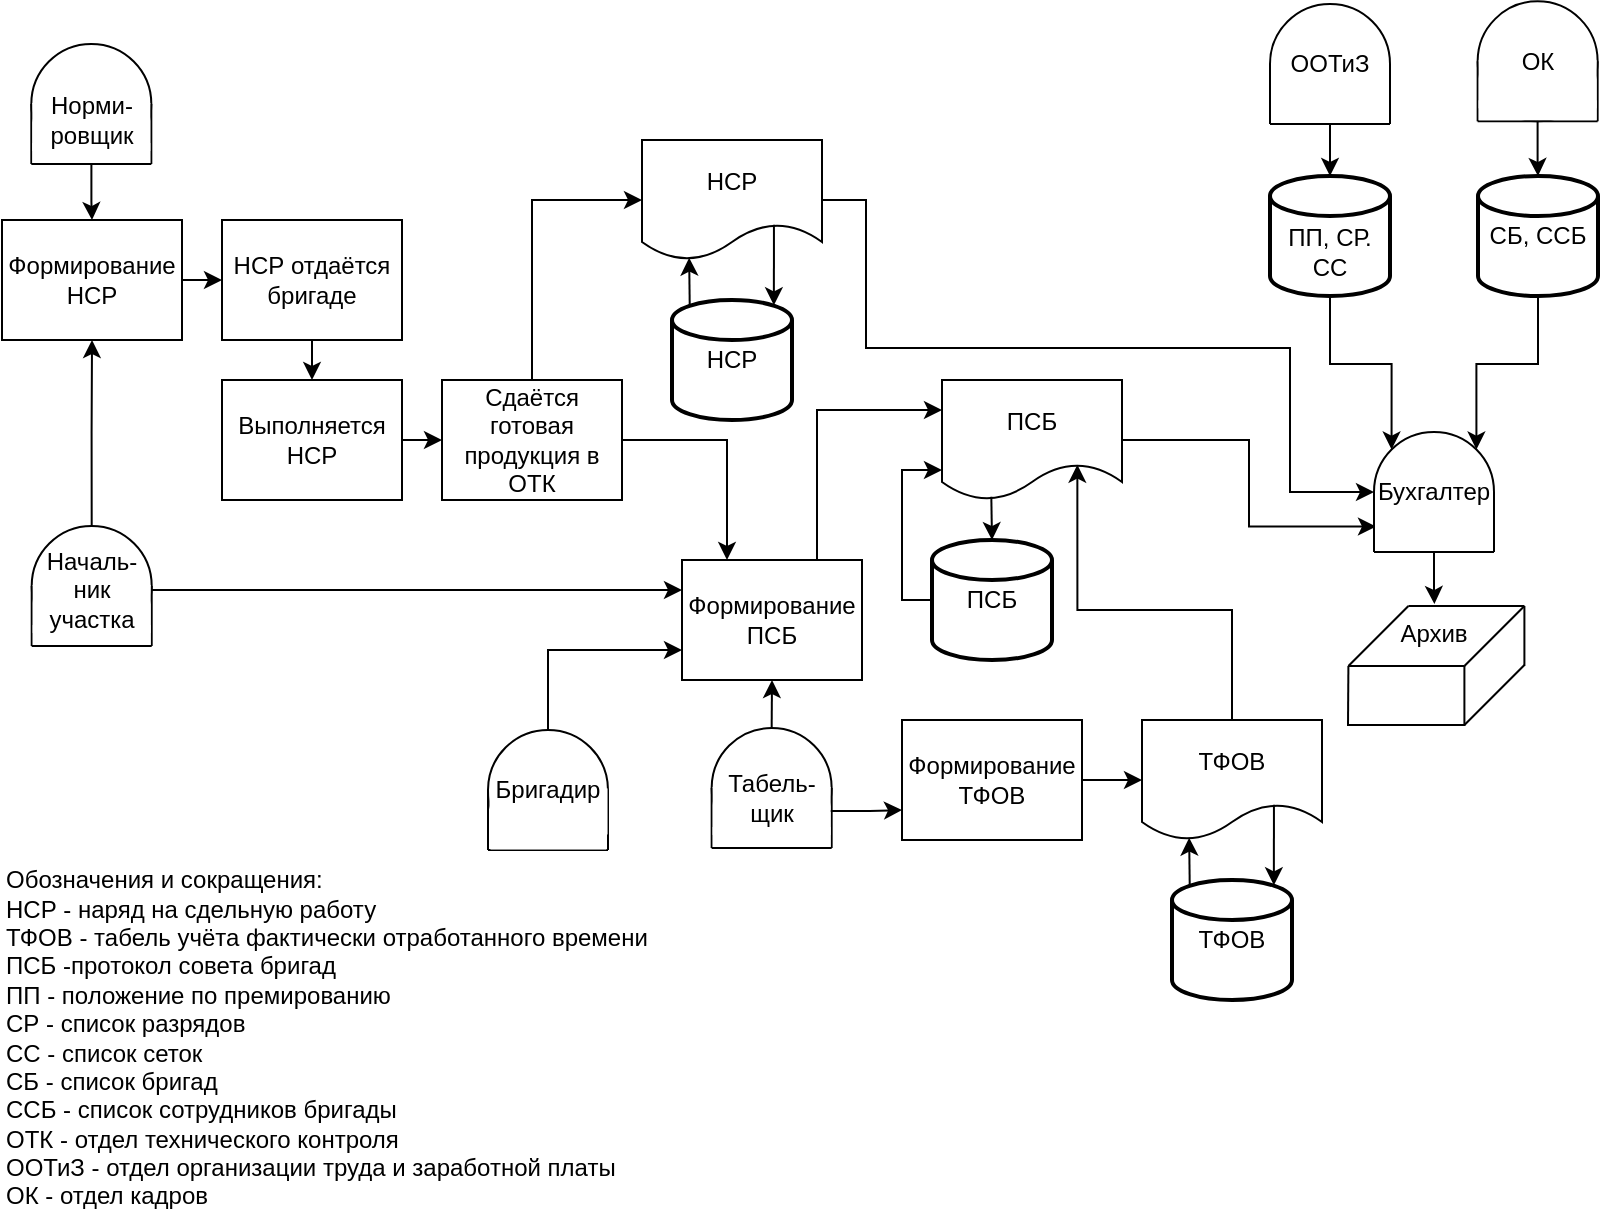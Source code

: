 <mxfile version="21.2.3" type="device">
  <diagram name="Страница 1" id="2Slg_lpX6CJKV-kl0Uo4">
    <mxGraphModel dx="1835" dy="1075" grid="1" gridSize="1" guides="1" tooltips="1" connect="1" arrows="1" fold="1" page="1" pageScale="1" pageWidth="1169" pageHeight="827" math="0" shadow="0">
      <root>
        <mxCell id="0" />
        <mxCell id="1" parent="0" />
        <mxCell id="_I8wDd44_yTRIM0HkIKc-9" style="edgeStyle=orthogonalEdgeStyle;rounded=0;orthogonalLoop=1;jettySize=auto;html=1;exitX=1;exitY=0.5;exitDx=0;exitDy=0;entryX=0;entryY=0.5;entryDx=0;entryDy=0;" parent="1" source="_I8wDd44_yTRIM0HkIKc-1" target="_I8wDd44_yTRIM0HkIKc-2" edge="1">
          <mxGeometry relative="1" as="geometry" />
        </mxCell>
        <mxCell id="_I8wDd44_yTRIM0HkIKc-1" value="Формирование&lt;br&gt;НСР" style="rounded=0;whiteSpace=wrap;html=1;" parent="1" vertex="1">
          <mxGeometry x="68" y="152" width="90" height="60" as="geometry" />
        </mxCell>
        <mxCell id="_I8wDd44_yTRIM0HkIKc-11" style="edgeStyle=orthogonalEdgeStyle;rounded=0;orthogonalLoop=1;jettySize=auto;html=1;exitX=0.5;exitY=1;exitDx=0;exitDy=0;entryX=0.5;entryY=0;entryDx=0;entryDy=0;" parent="1" source="_I8wDd44_yTRIM0HkIKc-2" target="_I8wDd44_yTRIM0HkIKc-3" edge="1">
          <mxGeometry relative="1" as="geometry" />
        </mxCell>
        <mxCell id="_I8wDd44_yTRIM0HkIKc-2" value="НСР отдаётся бригаде" style="rounded=0;whiteSpace=wrap;html=1;" parent="1" vertex="1">
          <mxGeometry x="178" y="152" width="90" height="60" as="geometry" />
        </mxCell>
        <mxCell id="_I8wDd44_yTRIM0HkIKc-12" style="edgeStyle=orthogonalEdgeStyle;rounded=0;orthogonalLoop=1;jettySize=auto;html=1;exitX=1;exitY=0.5;exitDx=0;exitDy=0;entryX=0;entryY=0.5;entryDx=0;entryDy=0;" parent="1" source="_I8wDd44_yTRIM0HkIKc-3" target="_I8wDd44_yTRIM0HkIKc-4" edge="1">
          <mxGeometry relative="1" as="geometry" />
        </mxCell>
        <mxCell id="_I8wDd44_yTRIM0HkIKc-3" value="Выполняется НСР" style="rounded=0;whiteSpace=wrap;html=1;" parent="1" vertex="1">
          <mxGeometry x="178" y="232" width="90" height="60" as="geometry" />
        </mxCell>
        <mxCell id="_I8wDd44_yTRIM0HkIKc-13" style="edgeStyle=orthogonalEdgeStyle;rounded=0;orthogonalLoop=1;jettySize=auto;html=1;exitX=0.5;exitY=0;exitDx=0;exitDy=0;entryX=0;entryY=0.5;entryDx=0;entryDy=0;" parent="1" source="_I8wDd44_yTRIM0HkIKc-4" target="_I8wDd44_yTRIM0HkIKc-8" edge="1">
          <mxGeometry relative="1" as="geometry" />
        </mxCell>
        <mxCell id="_I8wDd44_yTRIM0HkIKc-18" style="edgeStyle=orthogonalEdgeStyle;rounded=0;orthogonalLoop=1;jettySize=auto;html=1;exitX=1;exitY=0.5;exitDx=0;exitDy=0;entryX=0.25;entryY=0;entryDx=0;entryDy=0;" parent="1" source="_I8wDd44_yTRIM0HkIKc-4" target="_I8wDd44_yTRIM0HkIKc-5" edge="1">
          <mxGeometry relative="1" as="geometry" />
        </mxCell>
        <mxCell id="_I8wDd44_yTRIM0HkIKc-4" value="Сдаётся готовая продукция в ОТК" style="rounded=0;whiteSpace=wrap;html=1;" parent="1" vertex="1">
          <mxGeometry x="288" y="232" width="90" height="60" as="geometry" />
        </mxCell>
        <mxCell id="86WHVvTDgsxKSyDxdIfI-6" style="edgeStyle=orthogonalEdgeStyle;rounded=0;orthogonalLoop=1;jettySize=auto;html=1;exitX=0.75;exitY=0;exitDx=0;exitDy=0;entryX=0;entryY=0.25;entryDx=0;entryDy=0;" parent="1" source="_I8wDd44_yTRIM0HkIKc-5" target="86WHVvTDgsxKSyDxdIfI-1" edge="1">
          <mxGeometry relative="1" as="geometry" />
        </mxCell>
        <mxCell id="_I8wDd44_yTRIM0HkIKc-5" value="Формирование&lt;br&gt;ПСБ" style="rounded=0;whiteSpace=wrap;html=1;" parent="1" vertex="1">
          <mxGeometry x="408" y="322" width="90" height="60" as="geometry" />
        </mxCell>
        <mxCell id="B1y4J_yVS2IOGCacW5C4-52" style="edgeStyle=orthogonalEdgeStyle;rounded=0;orthogonalLoop=1;jettySize=auto;html=1;entryX=0;entryY=0.5;entryDx=0;entryDy=0;" edge="1" parent="1" source="_I8wDd44_yTRIM0HkIKc-8" target="B1y4J_yVS2IOGCacW5C4-49">
          <mxGeometry relative="1" as="geometry">
            <Array as="points">
              <mxPoint x="500" y="142" />
              <mxPoint x="500" y="216" />
              <mxPoint x="712" y="216" />
              <mxPoint x="712" y="288" />
            </Array>
          </mxGeometry>
        </mxCell>
        <mxCell id="_I8wDd44_yTRIM0HkIKc-8" value="НСР" style="shape=document;whiteSpace=wrap;html=1;boundedLbl=1;" parent="1" vertex="1">
          <mxGeometry x="388" y="112" width="90" height="60" as="geometry" />
        </mxCell>
        <mxCell id="_I8wDd44_yTRIM0HkIKc-15" style="edgeStyle=orthogonalEdgeStyle;rounded=0;orthogonalLoop=1;jettySize=auto;html=1;exitX=0.148;exitY=0.066;exitDx=0;exitDy=0;exitPerimeter=0;entryX=0.262;entryY=0.981;entryDx=0;entryDy=0;entryPerimeter=0;" parent="1" source="_I8wDd44_yTRIM0HkIKc-19" target="_I8wDd44_yTRIM0HkIKc-8" edge="1">
          <mxGeometry relative="1" as="geometry">
            <mxPoint x="411.7" y="186.35" as="sourcePoint" />
          </mxGeometry>
        </mxCell>
        <mxCell id="_I8wDd44_yTRIM0HkIKc-16" value="" style="endArrow=classic;html=1;rounded=0;exitX=0.733;exitY=0.706;exitDx=0;exitDy=0;exitPerimeter=0;entryX=0.849;entryY=0.044;entryDx=0;entryDy=0;entryPerimeter=0;" parent="1" source="_I8wDd44_yTRIM0HkIKc-8" target="_I8wDd44_yTRIM0HkIKc-19" edge="1">
          <mxGeometry width="50" height="50" relative="1" as="geometry">
            <mxPoint x="348" y="242" as="sourcePoint" />
            <mxPoint x="454.3" y="186.35" as="targetPoint" />
          </mxGeometry>
        </mxCell>
        <mxCell id="_I8wDd44_yTRIM0HkIKc-19" value="НСР" style="strokeWidth=2;html=1;shape=mxgraph.flowchart.database;whiteSpace=wrap;" parent="1" vertex="1">
          <mxGeometry x="403" y="192" width="60" height="60" as="geometry" />
        </mxCell>
        <mxCell id="B1y4J_yVS2IOGCacW5C4-51" style="edgeStyle=orthogonalEdgeStyle;rounded=0;orthogonalLoop=1;jettySize=auto;html=1;exitX=1;exitY=0.5;exitDx=0;exitDy=0;entryX=0;entryY=0.75;entryDx=0;entryDy=0;" edge="1" parent="1" source="86WHVvTDgsxKSyDxdIfI-1" target="B1y4J_yVS2IOGCacW5C4-47">
          <mxGeometry relative="1" as="geometry" />
        </mxCell>
        <mxCell id="86WHVvTDgsxKSyDxdIfI-1" value="ПСБ" style="shape=document;whiteSpace=wrap;html=1;boundedLbl=1;" parent="1" vertex="1">
          <mxGeometry x="538" y="232" width="90" height="60" as="geometry" />
        </mxCell>
        <mxCell id="86WHVvTDgsxKSyDxdIfI-5" style="edgeStyle=orthogonalEdgeStyle;rounded=0;orthogonalLoop=1;jettySize=auto;html=1;entryX=0;entryY=0.75;entryDx=0;entryDy=0;" parent="1" source="86WHVvTDgsxKSyDxdIfI-3" target="86WHVvTDgsxKSyDxdIfI-1" edge="1">
          <mxGeometry relative="1" as="geometry">
            <Array as="points">
              <mxPoint x="518" y="342" />
              <mxPoint x="518" y="277" />
            </Array>
          </mxGeometry>
        </mxCell>
        <mxCell id="86WHVvTDgsxKSyDxdIfI-3" value="ПСБ" style="strokeWidth=2;html=1;shape=mxgraph.flowchart.database;whiteSpace=wrap;" parent="1" vertex="1">
          <mxGeometry x="533" y="312" width="60" height="60" as="geometry" />
        </mxCell>
        <mxCell id="86WHVvTDgsxKSyDxdIfI-8" value="" style="endArrow=classic;html=1;rounded=0;entryX=0.5;entryY=0;entryDx=0;entryDy=0;entryPerimeter=0;exitX=0.274;exitY=0.973;exitDx=0;exitDy=0;exitPerimeter=0;" parent="1" source="86WHVvTDgsxKSyDxdIfI-1" target="86WHVvTDgsxKSyDxdIfI-3" edge="1">
          <mxGeometry width="50" height="50" relative="1" as="geometry">
            <mxPoint x="568" y="352" as="sourcePoint" />
            <mxPoint x="618" y="302" as="targetPoint" />
          </mxGeometry>
        </mxCell>
        <mxCell id="86WHVvTDgsxKSyDxdIfI-15" style="edgeStyle=orthogonalEdgeStyle;rounded=0;orthogonalLoop=1;jettySize=auto;html=1;exitX=1;exitY=0.5;exitDx=0;exitDy=0;entryX=0;entryY=0.5;entryDx=0;entryDy=0;" parent="1" source="86WHVvTDgsxKSyDxdIfI-9" target="86WHVvTDgsxKSyDxdIfI-10" edge="1">
          <mxGeometry relative="1" as="geometry" />
        </mxCell>
        <mxCell id="86WHVvTDgsxKSyDxdIfI-9" value="Формирование&lt;br&gt;ТФОВ" style="rounded=0;whiteSpace=wrap;html=1;" parent="1" vertex="1">
          <mxGeometry x="518" y="402" width="90" height="60" as="geometry" />
        </mxCell>
        <mxCell id="86WHVvTDgsxKSyDxdIfI-14" style="edgeStyle=orthogonalEdgeStyle;rounded=0;orthogonalLoop=1;jettySize=auto;html=1;exitX=0.5;exitY=0;exitDx=0;exitDy=0;entryX=0.752;entryY=0.706;entryDx=0;entryDy=0;entryPerimeter=0;" parent="1" source="86WHVvTDgsxKSyDxdIfI-10" target="86WHVvTDgsxKSyDxdIfI-1" edge="1">
          <mxGeometry relative="1" as="geometry">
            <mxPoint x="608" y="302" as="targetPoint" />
          </mxGeometry>
        </mxCell>
        <mxCell id="86WHVvTDgsxKSyDxdIfI-10" value="ТФОВ" style="shape=document;whiteSpace=wrap;html=1;boundedLbl=1;" parent="1" vertex="1">
          <mxGeometry x="638" y="402" width="90" height="60" as="geometry" />
        </mxCell>
        <mxCell id="86WHVvTDgsxKSyDxdIfI-11" style="edgeStyle=orthogonalEdgeStyle;rounded=0;orthogonalLoop=1;jettySize=auto;html=1;exitX=0.148;exitY=0.066;exitDx=0;exitDy=0;exitPerimeter=0;entryX=0.262;entryY=0.981;entryDx=0;entryDy=0;entryPerimeter=0;" parent="1" source="86WHVvTDgsxKSyDxdIfI-13" target="86WHVvTDgsxKSyDxdIfI-10" edge="1">
          <mxGeometry relative="1" as="geometry">
            <mxPoint x="661.7" y="476.35" as="sourcePoint" />
          </mxGeometry>
        </mxCell>
        <mxCell id="86WHVvTDgsxKSyDxdIfI-12" value="" style="endArrow=classic;html=1;rounded=0;exitX=0.733;exitY=0.706;exitDx=0;exitDy=0;exitPerimeter=0;entryX=0.849;entryY=0.044;entryDx=0;entryDy=0;entryPerimeter=0;" parent="1" source="86WHVvTDgsxKSyDxdIfI-10" target="86WHVvTDgsxKSyDxdIfI-13" edge="1">
          <mxGeometry width="50" height="50" relative="1" as="geometry">
            <mxPoint x="598" y="532" as="sourcePoint" />
            <mxPoint x="704.3" y="476.35" as="targetPoint" />
          </mxGeometry>
        </mxCell>
        <mxCell id="86WHVvTDgsxKSyDxdIfI-13" value="ТФОВ" style="strokeWidth=2;html=1;shape=mxgraph.flowchart.database;whiteSpace=wrap;" parent="1" vertex="1">
          <mxGeometry x="653" y="482" width="60" height="60" as="geometry" />
        </mxCell>
        <mxCell id="B1y4J_yVS2IOGCacW5C4-1" value="" style="endArrow=none;html=1;rounded=0;" edge="1" parent="1">
          <mxGeometry width="50" height="50" relative="1" as="geometry">
            <mxPoint x="741.0" y="405" as="sourcePoint" />
            <mxPoint x="741.2" y="375" as="targetPoint" />
          </mxGeometry>
        </mxCell>
        <mxCell id="B1y4J_yVS2IOGCacW5C4-2" value="" style="endArrow=none;html=1;rounded=0;" edge="1" parent="1">
          <mxGeometry width="50" height="50" relative="1" as="geometry">
            <mxPoint x="799.2" y="405" as="sourcePoint" />
            <mxPoint x="799.2" y="375" as="targetPoint" />
          </mxGeometry>
        </mxCell>
        <mxCell id="B1y4J_yVS2IOGCacW5C4-5" value="" style="endArrow=none;html=1;rounded=0;" edge="1" parent="1">
          <mxGeometry width="50" height="50" relative="1" as="geometry">
            <mxPoint x="771.2" y="345" as="sourcePoint" />
            <mxPoint x="741.2" y="375" as="targetPoint" />
          </mxGeometry>
        </mxCell>
        <mxCell id="B1y4J_yVS2IOGCacW5C4-6" value="" style="endArrow=none;html=1;rounded=0;" edge="1" parent="1">
          <mxGeometry width="50" height="50" relative="1" as="geometry">
            <mxPoint x="829.2" y="345" as="sourcePoint" />
            <mxPoint x="799.2" y="375" as="targetPoint" />
          </mxGeometry>
        </mxCell>
        <mxCell id="B1y4J_yVS2IOGCacW5C4-7" value="" style="endArrow=none;html=1;rounded=0;" edge="1" parent="1">
          <mxGeometry width="50" height="50" relative="1" as="geometry">
            <mxPoint x="829.2" y="375" as="sourcePoint" />
            <mxPoint x="829.2" y="345" as="targetPoint" />
          </mxGeometry>
        </mxCell>
        <mxCell id="B1y4J_yVS2IOGCacW5C4-8" value="" style="endArrow=none;html=1;rounded=0;" edge="1" parent="1">
          <mxGeometry width="50" height="50" relative="1" as="geometry">
            <mxPoint x="829.2" y="374.5" as="sourcePoint" />
            <mxPoint x="799.2" y="404.5" as="targetPoint" />
          </mxGeometry>
        </mxCell>
        <mxCell id="B1y4J_yVS2IOGCacW5C4-9" value="" style="endArrow=none;html=1;rounded=0;" edge="1" parent="1">
          <mxGeometry width="50" height="50" relative="1" as="geometry">
            <mxPoint x="741.2" y="404.5" as="sourcePoint" />
            <mxPoint x="799.2" y="404.5" as="targetPoint" />
          </mxGeometry>
        </mxCell>
        <mxCell id="B1y4J_yVS2IOGCacW5C4-10" value="" style="endArrow=none;html=1;rounded=0;" edge="1" parent="1">
          <mxGeometry width="50" height="50" relative="1" as="geometry">
            <mxPoint x="741.2" y="375" as="sourcePoint" />
            <mxPoint x="799.2" y="375" as="targetPoint" />
          </mxGeometry>
        </mxCell>
        <mxCell id="B1y4J_yVS2IOGCacW5C4-11" value="" style="endArrow=none;html=1;rounded=0;" edge="1" parent="1">
          <mxGeometry width="50" height="50" relative="1" as="geometry">
            <mxPoint x="771.2" y="345" as="sourcePoint" />
            <mxPoint x="829.2" y="345" as="targetPoint" />
          </mxGeometry>
        </mxCell>
        <mxCell id="B1y4J_yVS2IOGCacW5C4-13" value="Архив" style="text;html=1;strokeColor=none;fillColor=none;align=center;verticalAlign=middle;whiteSpace=wrap;rounded=0;" vertex="1" parent="1">
          <mxGeometry x="754.2" y="344" width="60" height="30" as="geometry" />
        </mxCell>
        <mxCell id="B1y4J_yVS2IOGCacW5C4-42" value="" style="ellipse;whiteSpace=wrap;html=1;" vertex="1" parent="1">
          <mxGeometry x="754" y="258.0" width="60" height="60" as="geometry" />
        </mxCell>
        <mxCell id="B1y4J_yVS2IOGCacW5C4-43" value="" style="endArrow=none;html=1;rounded=0;exitX=0;exitY=0;exitDx=0;exitDy=0;entryX=0;entryY=1;entryDx=0;entryDy=0;" edge="1" parent="1">
          <mxGeometry width="50" height="50" relative="1" as="geometry">
            <mxPoint x="754" y="288.0" as="sourcePoint" />
            <mxPoint x="754" y="318.0" as="targetPoint" />
          </mxGeometry>
        </mxCell>
        <mxCell id="B1y4J_yVS2IOGCacW5C4-44" value="" style="endArrow=none;html=1;rounded=0;exitX=0;exitY=1;exitDx=0;exitDy=0;entryX=1;entryY=1;entryDx=0;entryDy=0;" edge="1" parent="1">
          <mxGeometry width="50" height="50" relative="1" as="geometry">
            <mxPoint x="754" y="318.0" as="sourcePoint" />
            <mxPoint x="814" y="318.0" as="targetPoint" />
          </mxGeometry>
        </mxCell>
        <mxCell id="B1y4J_yVS2IOGCacW5C4-45" value="" style="endArrow=none;html=1;rounded=0;exitX=1;exitY=1;exitDx=0;exitDy=0;entryX=1;entryY=0.5;entryDx=0;entryDy=0;" edge="1" target="B1y4J_yVS2IOGCacW5C4-42" parent="1">
          <mxGeometry width="50" height="50" relative="1" as="geometry">
            <mxPoint x="814" y="318.0" as="sourcePoint" />
            <mxPoint x="833" y="290.0" as="targetPoint" />
          </mxGeometry>
        </mxCell>
        <mxCell id="B1y4J_yVS2IOGCacW5C4-50" style="edgeStyle=orthogonalEdgeStyle;rounded=0;orthogonalLoop=1;jettySize=auto;html=1;entryX=0.5;entryY=0;entryDx=0;entryDy=0;" edge="1" parent="1" source="B1y4J_yVS2IOGCacW5C4-46" target="B1y4J_yVS2IOGCacW5C4-13">
          <mxGeometry relative="1" as="geometry" />
        </mxCell>
        <mxCell id="B1y4J_yVS2IOGCacW5C4-46" value="" style="rounded=0;whiteSpace=wrap;html=1;fillColor=#FFFFFF;strokeColor=#FFFFFF;" vertex="1" parent="1">
          <mxGeometry x="755" y="308.0" width="58" height="9" as="geometry" />
        </mxCell>
        <mxCell id="B1y4J_yVS2IOGCacW5C4-47" value="" style="rounded=0;whiteSpace=wrap;html=1;strokeColor=#FFFFFF;" vertex="1" parent="1">
          <mxGeometry x="755" y="288.0" width="7" height="23" as="geometry" />
        </mxCell>
        <mxCell id="B1y4J_yVS2IOGCacW5C4-48" value="" style="rounded=0;whiteSpace=wrap;html=1;strokeColor=#FFFFFF;" vertex="1" parent="1">
          <mxGeometry x="806" y="288.0" width="7" height="23" as="geometry" />
        </mxCell>
        <mxCell id="B1y4J_yVS2IOGCacW5C4-49" value="Бухгалтер" style="text;html=1;strokeColor=none;fillColor=none;align=center;verticalAlign=middle;whiteSpace=wrap;rounded=0;" vertex="1" parent="1">
          <mxGeometry x="754" y="273.0" width="60" height="30" as="geometry" />
        </mxCell>
        <mxCell id="B1y4J_yVS2IOGCacW5C4-53" value="" style="ellipse;whiteSpace=wrap;html=1;" vertex="1" parent="1">
          <mxGeometry x="82.66" y="64.0" width="60" height="60" as="geometry" />
        </mxCell>
        <mxCell id="B1y4J_yVS2IOGCacW5C4-54" value="" style="endArrow=none;html=1;rounded=0;exitX=0;exitY=0;exitDx=0;exitDy=0;entryX=0;entryY=1;entryDx=0;entryDy=0;" edge="1" parent="1">
          <mxGeometry width="50" height="50" relative="1" as="geometry">
            <mxPoint x="82.66" y="94.0" as="sourcePoint" />
            <mxPoint x="82.66" y="124.0" as="targetPoint" />
          </mxGeometry>
        </mxCell>
        <mxCell id="B1y4J_yVS2IOGCacW5C4-55" value="" style="endArrow=none;html=1;rounded=0;exitX=0;exitY=1;exitDx=0;exitDy=0;entryX=1;entryY=1;entryDx=0;entryDy=0;" edge="1" parent="1">
          <mxGeometry width="50" height="50" relative="1" as="geometry">
            <mxPoint x="82.66" y="124.0" as="sourcePoint" />
            <mxPoint x="142.66" y="124.0" as="targetPoint" />
          </mxGeometry>
        </mxCell>
        <mxCell id="B1y4J_yVS2IOGCacW5C4-56" value="" style="endArrow=none;html=1;rounded=0;exitX=1;exitY=1;exitDx=0;exitDy=0;entryX=1;entryY=0.5;entryDx=0;entryDy=0;" edge="1" target="B1y4J_yVS2IOGCacW5C4-53" parent="1">
          <mxGeometry width="50" height="50" relative="1" as="geometry">
            <mxPoint x="142.66" y="124.0" as="sourcePoint" />
            <mxPoint x="161.66" y="96.0" as="targetPoint" />
          </mxGeometry>
        </mxCell>
        <mxCell id="B1y4J_yVS2IOGCacW5C4-61" style="edgeStyle=orthogonalEdgeStyle;rounded=0;orthogonalLoop=1;jettySize=auto;html=1;entryX=0.5;entryY=0;entryDx=0;entryDy=0;" edge="1" parent="1" source="B1y4J_yVS2IOGCacW5C4-57" target="_I8wDd44_yTRIM0HkIKc-1">
          <mxGeometry relative="1" as="geometry" />
        </mxCell>
        <mxCell id="B1y4J_yVS2IOGCacW5C4-57" value="" style="rounded=0;whiteSpace=wrap;html=1;fillColor=#FFFFFF;strokeColor=#FFFFFF;" vertex="1" parent="1">
          <mxGeometry x="83.66" y="114.0" width="58" height="9" as="geometry" />
        </mxCell>
        <mxCell id="B1y4J_yVS2IOGCacW5C4-58" value="" style="rounded=0;whiteSpace=wrap;html=1;strokeColor=#FFFFFF;" vertex="1" parent="1">
          <mxGeometry x="83.66" y="94.0" width="7" height="23" as="geometry" />
        </mxCell>
        <mxCell id="B1y4J_yVS2IOGCacW5C4-59" value="" style="rounded=0;whiteSpace=wrap;html=1;strokeColor=#FFFFFF;" vertex="1" parent="1">
          <mxGeometry x="134.66" y="94.0" width="7" height="23" as="geometry" />
        </mxCell>
        <mxCell id="B1y4J_yVS2IOGCacW5C4-60" value="Норми-ровщик" style="text;html=1;strokeColor=none;fillColor=none;align=center;verticalAlign=middle;whiteSpace=wrap;rounded=0;" vertex="1" parent="1">
          <mxGeometry x="82.66" y="87.0" width="60" height="30" as="geometry" />
        </mxCell>
        <mxCell id="B1y4J_yVS2IOGCacW5C4-70" style="edgeStyle=orthogonalEdgeStyle;rounded=0;orthogonalLoop=1;jettySize=auto;html=1;exitX=0.5;exitY=0;exitDx=0;exitDy=0;entryX=0.5;entryY=1;entryDx=0;entryDy=0;" edge="1" parent="1" source="B1y4J_yVS2IOGCacW5C4-62" target="_I8wDd44_yTRIM0HkIKc-1">
          <mxGeometry relative="1" as="geometry" />
        </mxCell>
        <mxCell id="B1y4J_yVS2IOGCacW5C4-62" value="" style="ellipse;whiteSpace=wrap;html=1;" vertex="1" parent="1">
          <mxGeometry x="82.85" y="305.0" width="60" height="60" as="geometry" />
        </mxCell>
        <mxCell id="B1y4J_yVS2IOGCacW5C4-63" value="" style="endArrow=none;html=1;rounded=0;exitX=0;exitY=0;exitDx=0;exitDy=0;entryX=0;entryY=1;entryDx=0;entryDy=0;" edge="1" parent="1">
          <mxGeometry width="50" height="50" relative="1" as="geometry">
            <mxPoint x="82.85" y="335.0" as="sourcePoint" />
            <mxPoint x="82.85" y="365.0" as="targetPoint" />
          </mxGeometry>
        </mxCell>
        <mxCell id="B1y4J_yVS2IOGCacW5C4-64" value="" style="endArrow=none;html=1;rounded=0;exitX=0;exitY=1;exitDx=0;exitDy=0;entryX=1;entryY=1;entryDx=0;entryDy=0;" edge="1" parent="1">
          <mxGeometry width="50" height="50" relative="1" as="geometry">
            <mxPoint x="82.85" y="365.0" as="sourcePoint" />
            <mxPoint x="142.85" y="365.0" as="targetPoint" />
          </mxGeometry>
        </mxCell>
        <mxCell id="B1y4J_yVS2IOGCacW5C4-65" value="" style="endArrow=none;html=1;rounded=0;exitX=1;exitY=1;exitDx=0;exitDy=0;entryX=1;entryY=0.5;entryDx=0;entryDy=0;" edge="1" target="B1y4J_yVS2IOGCacW5C4-62" parent="1">
          <mxGeometry width="50" height="50" relative="1" as="geometry">
            <mxPoint x="142.85" y="365.0" as="sourcePoint" />
            <mxPoint x="161.85" y="337.0" as="targetPoint" />
          </mxGeometry>
        </mxCell>
        <mxCell id="B1y4J_yVS2IOGCacW5C4-66" value="" style="rounded=0;whiteSpace=wrap;html=1;fillColor=#FFFFFF;strokeColor=#FFFFFF;" vertex="1" parent="1">
          <mxGeometry x="83.85" y="355.0" width="58" height="9" as="geometry" />
        </mxCell>
        <mxCell id="B1y4J_yVS2IOGCacW5C4-67" value="" style="rounded=0;whiteSpace=wrap;html=1;strokeColor=#FFFFFF;" vertex="1" parent="1">
          <mxGeometry x="83.85" y="335.0" width="7" height="23" as="geometry" />
        </mxCell>
        <mxCell id="B1y4J_yVS2IOGCacW5C4-68" value="" style="rounded=0;whiteSpace=wrap;html=1;strokeColor=#FFFFFF;" vertex="1" parent="1">
          <mxGeometry x="135" y="335" width="6.85" height="23" as="geometry" />
        </mxCell>
        <mxCell id="B1y4J_yVS2IOGCacW5C4-71" style="edgeStyle=orthogonalEdgeStyle;rounded=0;orthogonalLoop=1;jettySize=auto;html=1;exitX=1;exitY=0.5;exitDx=0;exitDy=0;entryX=0;entryY=0.25;entryDx=0;entryDy=0;" edge="1" parent="1" source="B1y4J_yVS2IOGCacW5C4-69" target="_I8wDd44_yTRIM0HkIKc-5">
          <mxGeometry relative="1" as="geometry" />
        </mxCell>
        <mxCell id="B1y4J_yVS2IOGCacW5C4-69" value="Началь-ник&lt;br&gt;участка" style="text;html=1;strokeColor=none;fillColor=none;align=center;verticalAlign=middle;whiteSpace=wrap;rounded=0;" vertex="1" parent="1">
          <mxGeometry x="82.66" y="322.0" width="60" height="30" as="geometry" />
        </mxCell>
        <mxCell id="B1y4J_yVS2IOGCacW5C4-80" style="edgeStyle=orthogonalEdgeStyle;rounded=0;orthogonalLoop=1;jettySize=auto;html=1;exitX=0.5;exitY=0;exitDx=0;exitDy=0;entryX=0.5;entryY=1;entryDx=0;entryDy=0;" edge="1" parent="1" source="B1y4J_yVS2IOGCacW5C4-72" target="_I8wDd44_yTRIM0HkIKc-5">
          <mxGeometry relative="1" as="geometry" />
        </mxCell>
        <mxCell id="B1y4J_yVS2IOGCacW5C4-72" value="" style="ellipse;whiteSpace=wrap;html=1;" vertex="1" parent="1">
          <mxGeometry x="422.83" y="406.0" width="60" height="60" as="geometry" />
        </mxCell>
        <mxCell id="B1y4J_yVS2IOGCacW5C4-73" value="" style="endArrow=none;html=1;rounded=0;exitX=0;exitY=0;exitDx=0;exitDy=0;entryX=0;entryY=1;entryDx=0;entryDy=0;" edge="1" parent="1">
          <mxGeometry width="50" height="50" relative="1" as="geometry">
            <mxPoint x="422.83" y="436.0" as="sourcePoint" />
            <mxPoint x="422.83" y="466" as="targetPoint" />
          </mxGeometry>
        </mxCell>
        <mxCell id="B1y4J_yVS2IOGCacW5C4-74" value="" style="endArrow=none;html=1;rounded=0;exitX=0;exitY=1;exitDx=0;exitDy=0;entryX=1;entryY=1;entryDx=0;entryDy=0;" edge="1" parent="1">
          <mxGeometry width="50" height="50" relative="1" as="geometry">
            <mxPoint x="422.83" y="466" as="sourcePoint" />
            <mxPoint x="482.83" y="466" as="targetPoint" />
          </mxGeometry>
        </mxCell>
        <mxCell id="B1y4J_yVS2IOGCacW5C4-75" value="" style="endArrow=none;html=1;rounded=0;exitX=1;exitY=1;exitDx=0;exitDy=0;entryX=1;entryY=0.5;entryDx=0;entryDy=0;" edge="1" target="B1y4J_yVS2IOGCacW5C4-72" parent="1">
          <mxGeometry width="50" height="50" relative="1" as="geometry">
            <mxPoint x="482.83" y="466" as="sourcePoint" />
            <mxPoint x="501.83" y="438.0" as="targetPoint" />
          </mxGeometry>
        </mxCell>
        <mxCell id="B1y4J_yVS2IOGCacW5C4-76" value="" style="rounded=0;whiteSpace=wrap;html=1;fillColor=#FFFFFF;strokeColor=#FFFFFF;" vertex="1" parent="1">
          <mxGeometry x="423.83" y="456" width="58" height="9" as="geometry" />
        </mxCell>
        <mxCell id="B1y4J_yVS2IOGCacW5C4-77" value="" style="rounded=0;whiteSpace=wrap;html=1;strokeColor=#FFFFFF;" vertex="1" parent="1">
          <mxGeometry x="423.83" y="436.0" width="7" height="23" as="geometry" />
        </mxCell>
        <mxCell id="B1y4J_yVS2IOGCacW5C4-82" style="edgeStyle=orthogonalEdgeStyle;rounded=0;orthogonalLoop=1;jettySize=auto;html=1;entryX=0;entryY=0.75;entryDx=0;entryDy=0;" edge="1" parent="1" source="B1y4J_yVS2IOGCacW5C4-78" target="86WHVvTDgsxKSyDxdIfI-9">
          <mxGeometry relative="1" as="geometry" />
        </mxCell>
        <mxCell id="B1y4J_yVS2IOGCacW5C4-78" value="" style="rounded=0;whiteSpace=wrap;html=1;strokeColor=#FFFFFF;" vertex="1" parent="1">
          <mxGeometry x="474.83" y="436.0" width="7" height="23" as="geometry" />
        </mxCell>
        <mxCell id="B1y4J_yVS2IOGCacW5C4-79" value="Табель-&lt;br&gt;щик" style="text;html=1;strokeColor=none;fillColor=none;align=center;verticalAlign=middle;whiteSpace=wrap;rounded=0;" vertex="1" parent="1">
          <mxGeometry x="423" y="426.0" width="60" height="30" as="geometry" />
        </mxCell>
        <mxCell id="B1y4J_yVS2IOGCacW5C4-92" style="edgeStyle=orthogonalEdgeStyle;rounded=0;orthogonalLoop=1;jettySize=auto;html=1;exitX=0.5;exitY=0;exitDx=0;exitDy=0;entryX=0;entryY=0.75;entryDx=0;entryDy=0;" edge="1" parent="1" source="B1y4J_yVS2IOGCacW5C4-84" target="_I8wDd44_yTRIM0HkIKc-5">
          <mxGeometry relative="1" as="geometry" />
        </mxCell>
        <mxCell id="B1y4J_yVS2IOGCacW5C4-84" value="" style="ellipse;whiteSpace=wrap;html=1;" vertex="1" parent="1">
          <mxGeometry x="311" y="407.0" width="60" height="60" as="geometry" />
        </mxCell>
        <mxCell id="B1y4J_yVS2IOGCacW5C4-85" value="" style="endArrow=none;html=1;rounded=0;exitX=0;exitY=0;exitDx=0;exitDy=0;entryX=0;entryY=1;entryDx=0;entryDy=0;" edge="1" parent="1">
          <mxGeometry width="50" height="50" relative="1" as="geometry">
            <mxPoint x="311" y="437.0" as="sourcePoint" />
            <mxPoint x="311" y="467" as="targetPoint" />
          </mxGeometry>
        </mxCell>
        <mxCell id="B1y4J_yVS2IOGCacW5C4-86" value="" style="endArrow=none;html=1;rounded=0;exitX=0;exitY=1;exitDx=0;exitDy=0;entryX=1;entryY=1;entryDx=0;entryDy=0;" edge="1" parent="1">
          <mxGeometry width="50" height="50" relative="1" as="geometry">
            <mxPoint x="311" y="467" as="sourcePoint" />
            <mxPoint x="371" y="467" as="targetPoint" />
          </mxGeometry>
        </mxCell>
        <mxCell id="B1y4J_yVS2IOGCacW5C4-87" value="" style="endArrow=none;html=1;rounded=0;exitX=1;exitY=1;exitDx=0;exitDy=0;entryX=1;entryY=0.5;entryDx=0;entryDy=0;" edge="1" target="B1y4J_yVS2IOGCacW5C4-84" parent="1">
          <mxGeometry width="50" height="50" relative="1" as="geometry">
            <mxPoint x="371" y="467" as="sourcePoint" />
            <mxPoint x="390" y="439.0" as="targetPoint" />
          </mxGeometry>
        </mxCell>
        <mxCell id="B1y4J_yVS2IOGCacW5C4-88" value="" style="rounded=0;whiteSpace=wrap;html=1;fillColor=#FFFFFF;strokeColor=#FFFFFF;strokeWidth=0;" vertex="1" parent="1">
          <mxGeometry x="312" y="455.5" width="58" height="11" as="geometry" />
        </mxCell>
        <mxCell id="B1y4J_yVS2IOGCacW5C4-89" value="" style="rounded=0;whiteSpace=wrap;html=1;strokeColor=#FFFFFF;strokeWidth=0;" vertex="1" parent="1">
          <mxGeometry x="311.5" y="437" width="7.5" height="23" as="geometry" />
        </mxCell>
        <mxCell id="B1y4J_yVS2IOGCacW5C4-90" value="" style="rounded=0;whiteSpace=wrap;html=1;strokeColor=#FFFFFF;strokeWidth=0;" vertex="1" parent="1">
          <mxGeometry x="363" y="436" width="7.5" height="23" as="geometry" />
        </mxCell>
        <mxCell id="B1y4J_yVS2IOGCacW5C4-91" value="Бригадир" style="text;html=1;strokeColor=none;fillColor=none;align=center;verticalAlign=middle;whiteSpace=wrap;rounded=0;" vertex="1" parent="1">
          <mxGeometry x="311" y="422.0" width="60" height="30" as="geometry" />
        </mxCell>
        <mxCell id="B1y4J_yVS2IOGCacW5C4-115" style="edgeStyle=orthogonalEdgeStyle;rounded=0;orthogonalLoop=1;jettySize=auto;html=1;exitX=0.5;exitY=1;exitDx=0;exitDy=0;exitPerimeter=0;entryX=0;entryY=0;entryDx=0;entryDy=0;" edge="1" parent="1" source="B1y4J_yVS2IOGCacW5C4-93" target="B1y4J_yVS2IOGCacW5C4-42">
          <mxGeometry relative="1" as="geometry" />
        </mxCell>
        <mxCell id="B1y4J_yVS2IOGCacW5C4-93" value="" style="strokeWidth=2;html=1;shape=mxgraph.flowchart.database;whiteSpace=wrap;" vertex="1" parent="1">
          <mxGeometry x="702" y="130" width="60" height="60" as="geometry" />
        </mxCell>
        <mxCell id="B1y4J_yVS2IOGCacW5C4-116" style="edgeStyle=orthogonalEdgeStyle;rounded=0;orthogonalLoop=1;jettySize=auto;html=1;entryX=1;entryY=0;entryDx=0;entryDy=0;" edge="1" parent="1" source="B1y4J_yVS2IOGCacW5C4-94" target="B1y4J_yVS2IOGCacW5C4-42">
          <mxGeometry relative="1" as="geometry" />
        </mxCell>
        <mxCell id="B1y4J_yVS2IOGCacW5C4-94" value="СБ, ССБ" style="strokeWidth=2;html=1;shape=mxgraph.flowchart.database;whiteSpace=wrap;" vertex="1" parent="1">
          <mxGeometry x="806" y="130" width="60" height="60" as="geometry" />
        </mxCell>
        <mxCell id="B1y4J_yVS2IOGCacW5C4-95" value="ПП, СР. СС" style="text;html=1;strokeColor=none;fillColor=none;align=center;verticalAlign=middle;whiteSpace=wrap;rounded=0;" vertex="1" parent="1">
          <mxGeometry x="702" y="153" width="60" height="30" as="geometry" />
        </mxCell>
        <mxCell id="B1y4J_yVS2IOGCacW5C4-96" value="" style="ellipse;whiteSpace=wrap;html=1;" vertex="1" parent="1">
          <mxGeometry x="702" y="44.0" width="60" height="60" as="geometry" />
        </mxCell>
        <mxCell id="B1y4J_yVS2IOGCacW5C4-97" value="" style="endArrow=none;html=1;rounded=0;exitX=0;exitY=0;exitDx=0;exitDy=0;entryX=0;entryY=1;entryDx=0;entryDy=0;" edge="1" parent="1">
          <mxGeometry width="50" height="50" relative="1" as="geometry">
            <mxPoint x="702" y="74.0" as="sourcePoint" />
            <mxPoint x="702" y="104.0" as="targetPoint" />
          </mxGeometry>
        </mxCell>
        <mxCell id="B1y4J_yVS2IOGCacW5C4-98" value="" style="endArrow=none;html=1;rounded=0;exitX=0;exitY=1;exitDx=0;exitDy=0;entryX=1;entryY=1;entryDx=0;entryDy=0;" edge="1" parent="1">
          <mxGeometry width="50" height="50" relative="1" as="geometry">
            <mxPoint x="702" y="104.0" as="sourcePoint" />
            <mxPoint x="762" y="104.0" as="targetPoint" />
          </mxGeometry>
        </mxCell>
        <mxCell id="B1y4J_yVS2IOGCacW5C4-99" value="" style="endArrow=none;html=1;rounded=0;exitX=1;exitY=1;exitDx=0;exitDy=0;entryX=1;entryY=0.5;entryDx=0;entryDy=0;" edge="1" target="B1y4J_yVS2IOGCacW5C4-96" parent="1">
          <mxGeometry width="50" height="50" relative="1" as="geometry">
            <mxPoint x="762" y="104.0" as="sourcePoint" />
            <mxPoint x="781" y="76.0" as="targetPoint" />
          </mxGeometry>
        </mxCell>
        <mxCell id="B1y4J_yVS2IOGCacW5C4-113" style="edgeStyle=orthogonalEdgeStyle;rounded=0;orthogonalLoop=1;jettySize=auto;html=1;entryX=0.5;entryY=0;entryDx=0;entryDy=0;entryPerimeter=0;" edge="1" parent="1" source="B1y4J_yVS2IOGCacW5C4-100" target="B1y4J_yVS2IOGCacW5C4-93">
          <mxGeometry relative="1" as="geometry" />
        </mxCell>
        <mxCell id="B1y4J_yVS2IOGCacW5C4-100" value="" style="rounded=0;whiteSpace=wrap;html=1;fillColor=#FFFFFF;strokeColor=#FFFFFF;" vertex="1" parent="1">
          <mxGeometry x="703" y="94.0" width="58" height="9" as="geometry" />
        </mxCell>
        <mxCell id="B1y4J_yVS2IOGCacW5C4-101" value="" style="rounded=0;whiteSpace=wrap;html=1;strokeColor=#FFFFFF;" vertex="1" parent="1">
          <mxGeometry x="703" y="74.0" width="7" height="23" as="geometry" />
        </mxCell>
        <mxCell id="B1y4J_yVS2IOGCacW5C4-102" value="" style="rounded=0;whiteSpace=wrap;html=1;strokeColor=#FFFFFF;" vertex="1" parent="1">
          <mxGeometry x="754" y="74.0" width="7" height="23" as="geometry" />
        </mxCell>
        <mxCell id="B1y4J_yVS2IOGCacW5C4-103" value="ООТиЗ" style="text;html=1;strokeColor=none;fillColor=none;align=center;verticalAlign=middle;whiteSpace=wrap;rounded=0;" vertex="1" parent="1">
          <mxGeometry x="702" y="59.0" width="60" height="30" as="geometry" />
        </mxCell>
        <mxCell id="B1y4J_yVS2IOGCacW5C4-104" value="" style="ellipse;whiteSpace=wrap;html=1;" vertex="1" parent="1">
          <mxGeometry x="805.82" y="42.65" width="60" height="60" as="geometry" />
        </mxCell>
        <mxCell id="B1y4J_yVS2IOGCacW5C4-105" value="" style="endArrow=none;html=1;rounded=0;exitX=0;exitY=0;exitDx=0;exitDy=0;entryX=0;entryY=1;entryDx=0;entryDy=0;" edge="1" parent="1">
          <mxGeometry width="50" height="50" relative="1" as="geometry">
            <mxPoint x="805.82" y="72.65" as="sourcePoint" />
            <mxPoint x="805.82" y="102.65" as="targetPoint" />
          </mxGeometry>
        </mxCell>
        <mxCell id="B1y4J_yVS2IOGCacW5C4-106" value="" style="endArrow=none;html=1;rounded=0;exitX=0;exitY=1;exitDx=0;exitDy=0;entryX=1;entryY=1;entryDx=0;entryDy=0;" edge="1" parent="1">
          <mxGeometry width="50" height="50" relative="1" as="geometry">
            <mxPoint x="805.82" y="102.65" as="sourcePoint" />
            <mxPoint x="865.82" y="102.65" as="targetPoint" />
          </mxGeometry>
        </mxCell>
        <mxCell id="B1y4J_yVS2IOGCacW5C4-107" value="" style="endArrow=none;html=1;rounded=0;exitX=1;exitY=1;exitDx=0;exitDy=0;entryX=1;entryY=0.5;entryDx=0;entryDy=0;" edge="1" target="B1y4J_yVS2IOGCacW5C4-104" parent="1">
          <mxGeometry width="50" height="50" relative="1" as="geometry">
            <mxPoint x="865.82" y="102.65" as="sourcePoint" />
            <mxPoint x="884.82" y="74.65" as="targetPoint" />
          </mxGeometry>
        </mxCell>
        <mxCell id="B1y4J_yVS2IOGCacW5C4-114" style="edgeStyle=orthogonalEdgeStyle;rounded=0;orthogonalLoop=1;jettySize=auto;html=1;entryX=0.5;entryY=0;entryDx=0;entryDy=0;entryPerimeter=0;" edge="1" parent="1" source="B1y4J_yVS2IOGCacW5C4-108" target="B1y4J_yVS2IOGCacW5C4-94">
          <mxGeometry relative="1" as="geometry" />
        </mxCell>
        <mxCell id="B1y4J_yVS2IOGCacW5C4-108" value="" style="rounded=0;whiteSpace=wrap;html=1;fillColor=#FFFFFF;strokeColor=#FFFFFF;" vertex="1" parent="1">
          <mxGeometry x="806.82" y="92.65" width="58" height="9" as="geometry" />
        </mxCell>
        <mxCell id="B1y4J_yVS2IOGCacW5C4-109" value="" style="rounded=0;whiteSpace=wrap;html=1;strokeColor=#FFFFFF;" vertex="1" parent="1">
          <mxGeometry x="806.82" y="72.65" width="7" height="23" as="geometry" />
        </mxCell>
        <mxCell id="B1y4J_yVS2IOGCacW5C4-110" value="" style="rounded=0;whiteSpace=wrap;html=1;strokeColor=#FFFFFF;" vertex="1" parent="1">
          <mxGeometry x="857.82" y="72.65" width="7" height="23" as="geometry" />
        </mxCell>
        <mxCell id="B1y4J_yVS2IOGCacW5C4-111" value="ОК" style="text;html=1;strokeColor=none;fillColor=none;align=center;verticalAlign=middle;whiteSpace=wrap;rounded=0;" vertex="1" parent="1">
          <mxGeometry x="805.82" y="57.65" width="60" height="30" as="geometry" />
        </mxCell>
        <mxCell id="B1y4J_yVS2IOGCacW5C4-117" value="Обозначения и сокращения:&lt;br&gt;НСР - наряд на сдельную работу&lt;br&gt;ТФОВ - табель учёта фактически отработанного времени&lt;br&gt;ПСБ -протокол совета бригад&lt;br&gt;ПП - положение по премированию&lt;br&gt;СР - список разрядов&lt;br&gt;СС - список сеток&lt;br&gt;СБ - список бригад&lt;br&gt;ССБ - список сотрудников бригады&lt;br&gt;ОТК - отдел технического контроля&lt;br&gt;ООТиЗ - отдел организации труда и заработной платы&lt;br&gt;ОК - отдел кадров" style="text;html=1;strokeColor=none;fillColor=none;align=left;verticalAlign=middle;whiteSpace=wrap;rounded=0;" vertex="1" parent="1">
          <mxGeometry x="68" y="466" width="357" height="189" as="geometry" />
        </mxCell>
      </root>
    </mxGraphModel>
  </diagram>
</mxfile>
